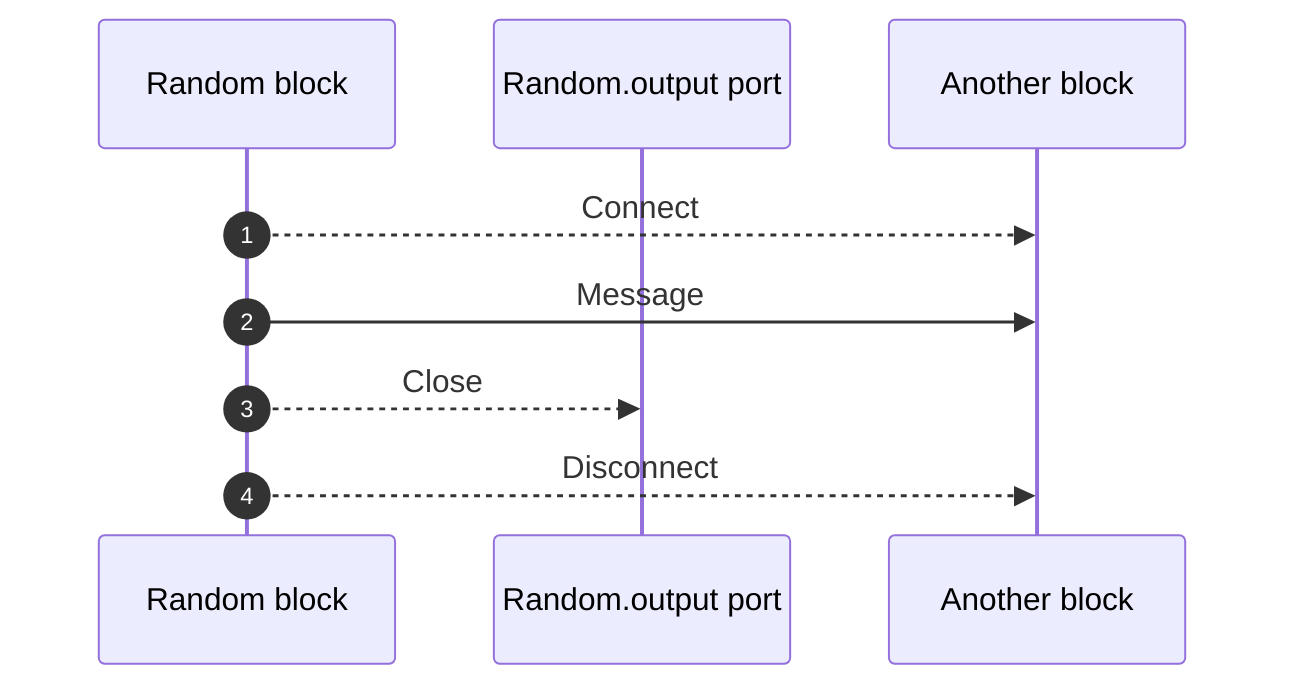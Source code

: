 sequenceDiagram
    autonumber
    participant Random as Random block
    participant Random.output as Random.output port
    participant BlockA as Another block

    Random-->>BlockA: Connect

    Random->>BlockA: Message

    Random-->>Random.output: Close
    Random-->>BlockA: Disconnect